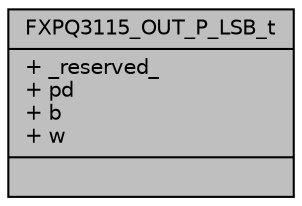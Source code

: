 digraph "FXPQ3115_OUT_P_LSB_t"
{
  edge [fontname="Helvetica",fontsize="10",labelfontname="Helvetica",labelfontsize="10"];
  node [fontname="Helvetica",fontsize="10",shape=record];
  Node1 [label="{FXPQ3115_OUT_P_LSB_t\n|+ _reserved_\l+ pd\l+ b\l+ w\l|}",height=0.2,width=0.4,color="black", fillcolor="grey75", style="filled", fontcolor="black"];
}
